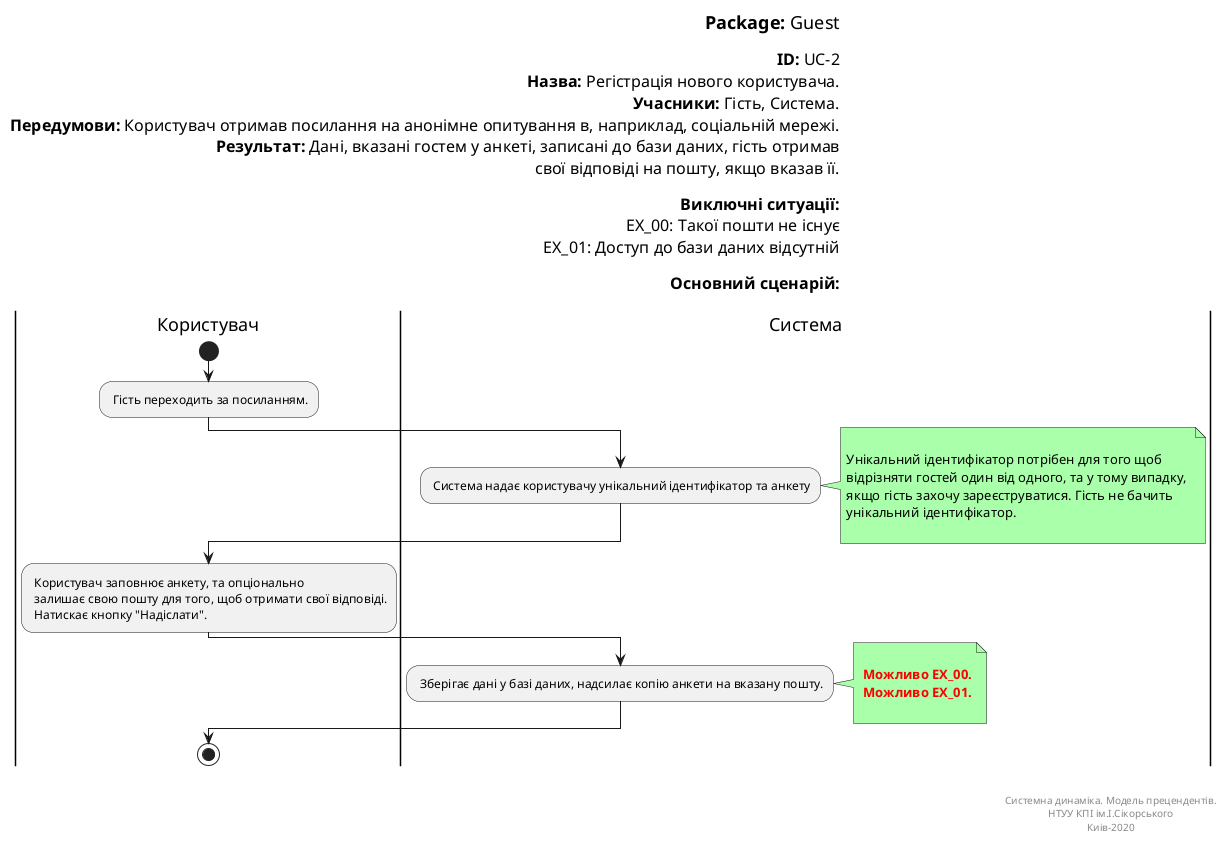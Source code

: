 @startuml userRegistration

left header
<font color=000 size=18><b>Package:</b> Guest

<font color=000 size=16><b>ID:</b> UC-2
<font color=000 size=16><b>Назва:</b> Регістрація нового користувача.
<font color=000 size=16><b>Учасники:</b> Гість, Система.
<font color=000 size=16><b>Передумови:</b> Користувач отримав посилання на анонімне опитування в, наприклад, соціальній мережі.
<font color=000 size=16><b>Результат:</b> Дані, вказані гостем у анкеті, записані до бази даних, гість отримав  
<font color=000 size=16>                       свої відповіді на пошту, якщо вказав її.

<font color=000 size=16><b>Виключні ситуації:</b>
<font color=000 size=16> EX_00: Такої пошти не існує
<font color=000 size=16> EX_01: Доступ до бази даних відсутній

<font color=000 size=16><b>Основний сценарій:</b>

end header

|Користувач|
start
: Гість переходить за посиланням.;
|Система|
: Система надає користувачу унікальний ідентифікатор та анкету;
note right #aaffaa

Унікальний ідентифікатор потрібен для того щоб
відрізняти гостей один від одного, та у тому випадку, 
якщо гість захочу зареєструватися. Гість не бачить
унікальний ідентифікатор.

end note

|Користувач|

: Користувач заповнює анкету, та опціонально
 залишає свою пошту для того, щоб отримати свої відповіді.
 Натискає кнопку "Надіслати".;

|Система|

: Зберігає дані у базі даних, надсилає копію анкети на вказану пошту.;
note right #aaffaa

<font color=red><b> Можливо EX_00.
<font color=red><b> Можливо EX_01.

end note

|Користувач|
stop;

right footer


Системна динаміка. Модель прецендентів.
НТУУ КПІ ім.І.Сікорського
Киів-2020
end footer

@enduml